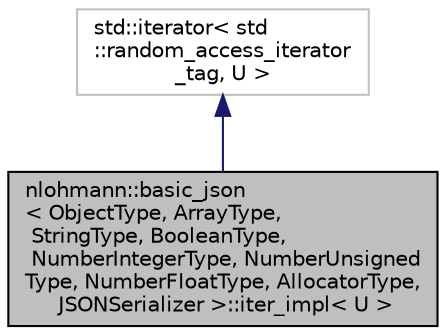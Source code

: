 digraph "nlohmann::basic_json&lt; ObjectType, ArrayType, StringType, BooleanType, NumberIntegerType, NumberUnsignedType, NumberFloatType, AllocatorType, JSONSerializer &gt;::iter_impl&lt; U &gt;"
{
 // LATEX_PDF_SIZE
  edge [fontname="Helvetica",fontsize="10",labelfontname="Helvetica",labelfontsize="10"];
  node [fontname="Helvetica",fontsize="10",shape=record];
  Node2 [label="nlohmann::basic_json\l\< ObjectType, ArrayType,\l StringType, BooleanType,\l NumberIntegerType, NumberUnsigned\lType, NumberFloatType, AllocatorType,\l JSONSerializer \>::iter_impl\< U \>",height=0.2,width=0.4,color="black", fillcolor="grey75", style="filled", fontcolor="black",tooltip="a template for a random access iterator for the basic_json class"];
  Node3 -> Node2 [dir="back",color="midnightblue",fontsize="10",style="solid"];
  Node3 [label="std::iterator\< std\l::random_access_iterator\l_tag, U \>",height=0.2,width=0.4,color="grey75", fillcolor="white", style="filled",tooltip=" "];
}
